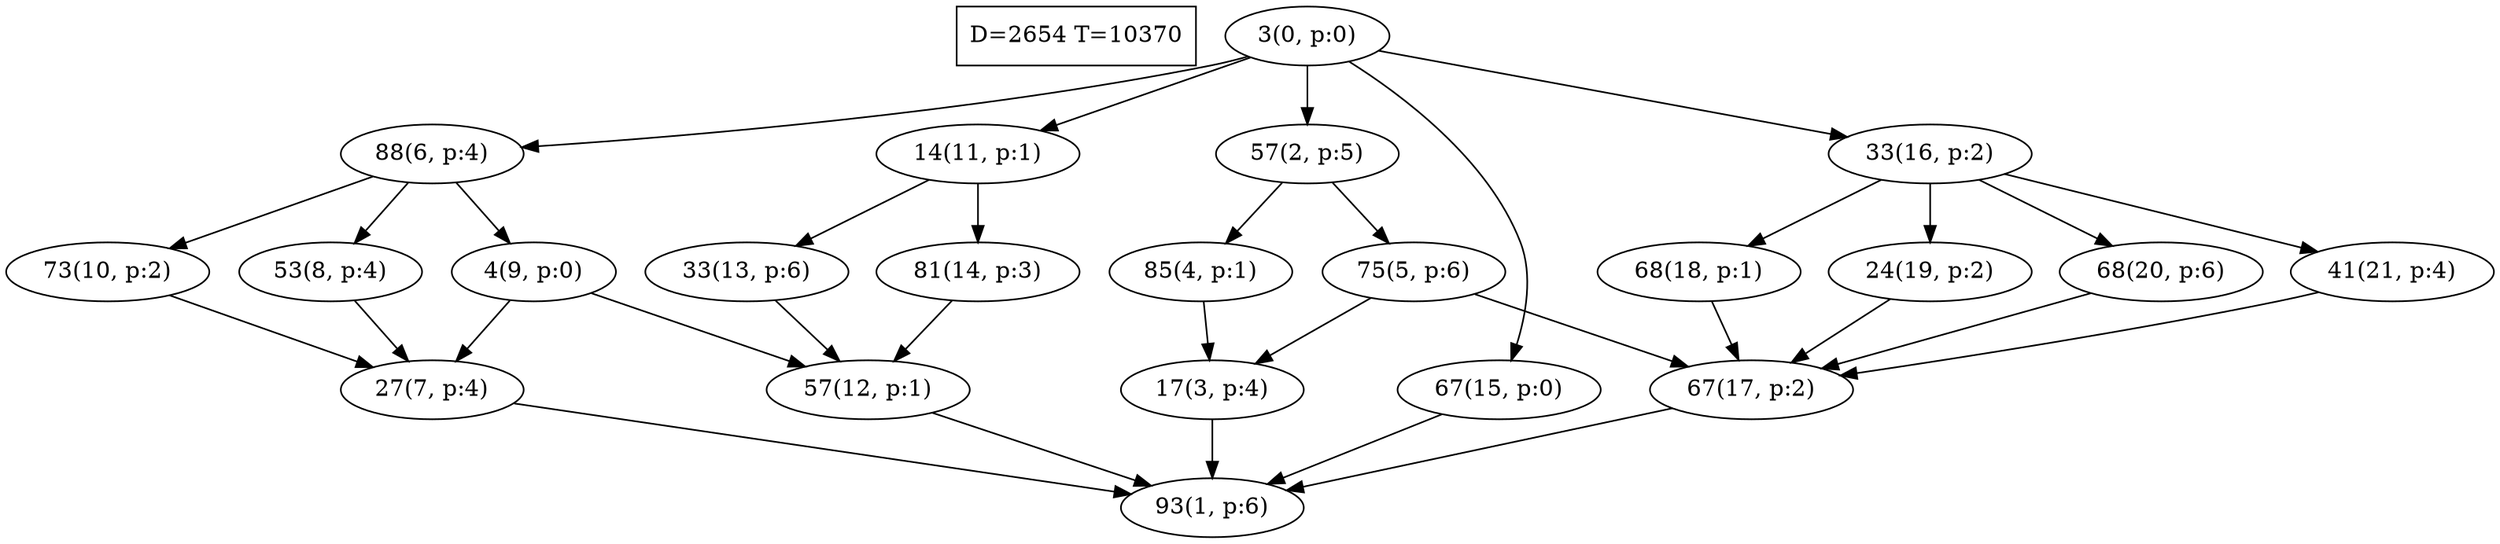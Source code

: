 digraph Task {
i [shape=box, label="D=2654 T=10370"]; 
0 [label="3(0, p:0)"];
1 [label="93(1, p:6)"];
2 [label="57(2, p:5)"];
3 [label="17(3, p:4)"];
4 [label="85(4, p:1)"];
5 [label="75(5, p:6)"];
6 [label="88(6, p:4)"];
7 [label="27(7, p:4)"];
8 [label="53(8, p:4)"];
9 [label="4(9, p:0)"];
10 [label="73(10, p:2)"];
11 [label="14(11, p:1)"];
12 [label="57(12, p:1)"];
13 [label="33(13, p:6)"];
14 [label="81(14, p:3)"];
15 [label="67(15, p:0)"];
16 [label="33(16, p:2)"];
17 [label="67(17, p:2)"];
18 [label="68(18, p:1)"];
19 [label="24(19, p:2)"];
20 [label="68(20, p:6)"];
21 [label="41(21, p:4)"];
0 -> 2;
0 -> 6;
0 -> 11;
0 -> 15;
0 -> 16;
2 -> 4;
2 -> 5;
3 -> 1;
4 -> 3;
5 -> 3;
5 -> 17;
6 -> 8;
6 -> 9;
6 -> 10;
7 -> 1;
8 -> 7;
9 -> 7;
9 -> 12;
10 -> 7;
11 -> 13;
11 -> 14;
12 -> 1;
13 -> 12;
14 -> 12;
15 -> 1;
16 -> 18;
16 -> 19;
16 -> 20;
16 -> 21;
17 -> 1;
18 -> 17;
19 -> 17;
20 -> 17;
21 -> 17;
}
